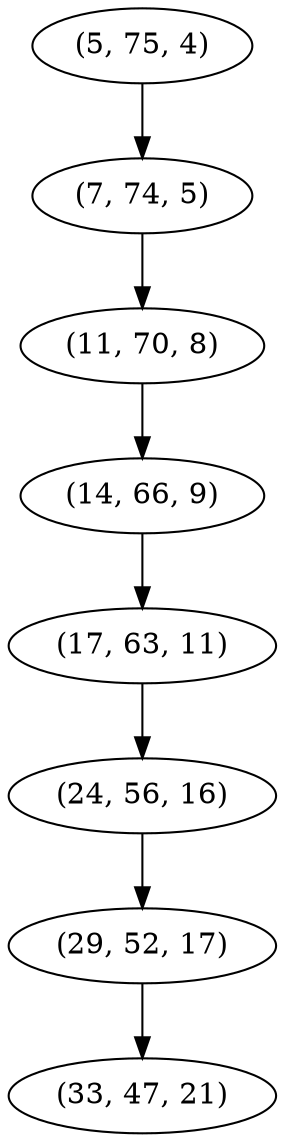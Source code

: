 digraph tree {
    "(5, 75, 4)";
    "(7, 74, 5)";
    "(11, 70, 8)";
    "(14, 66, 9)";
    "(17, 63, 11)";
    "(24, 56, 16)";
    "(29, 52, 17)";
    "(33, 47, 21)";
    "(5, 75, 4)" -> "(7, 74, 5)";
    "(7, 74, 5)" -> "(11, 70, 8)";
    "(11, 70, 8)" -> "(14, 66, 9)";
    "(14, 66, 9)" -> "(17, 63, 11)";
    "(17, 63, 11)" -> "(24, 56, 16)";
    "(24, 56, 16)" -> "(29, 52, 17)";
    "(29, 52, 17)" -> "(33, 47, 21)";
}
